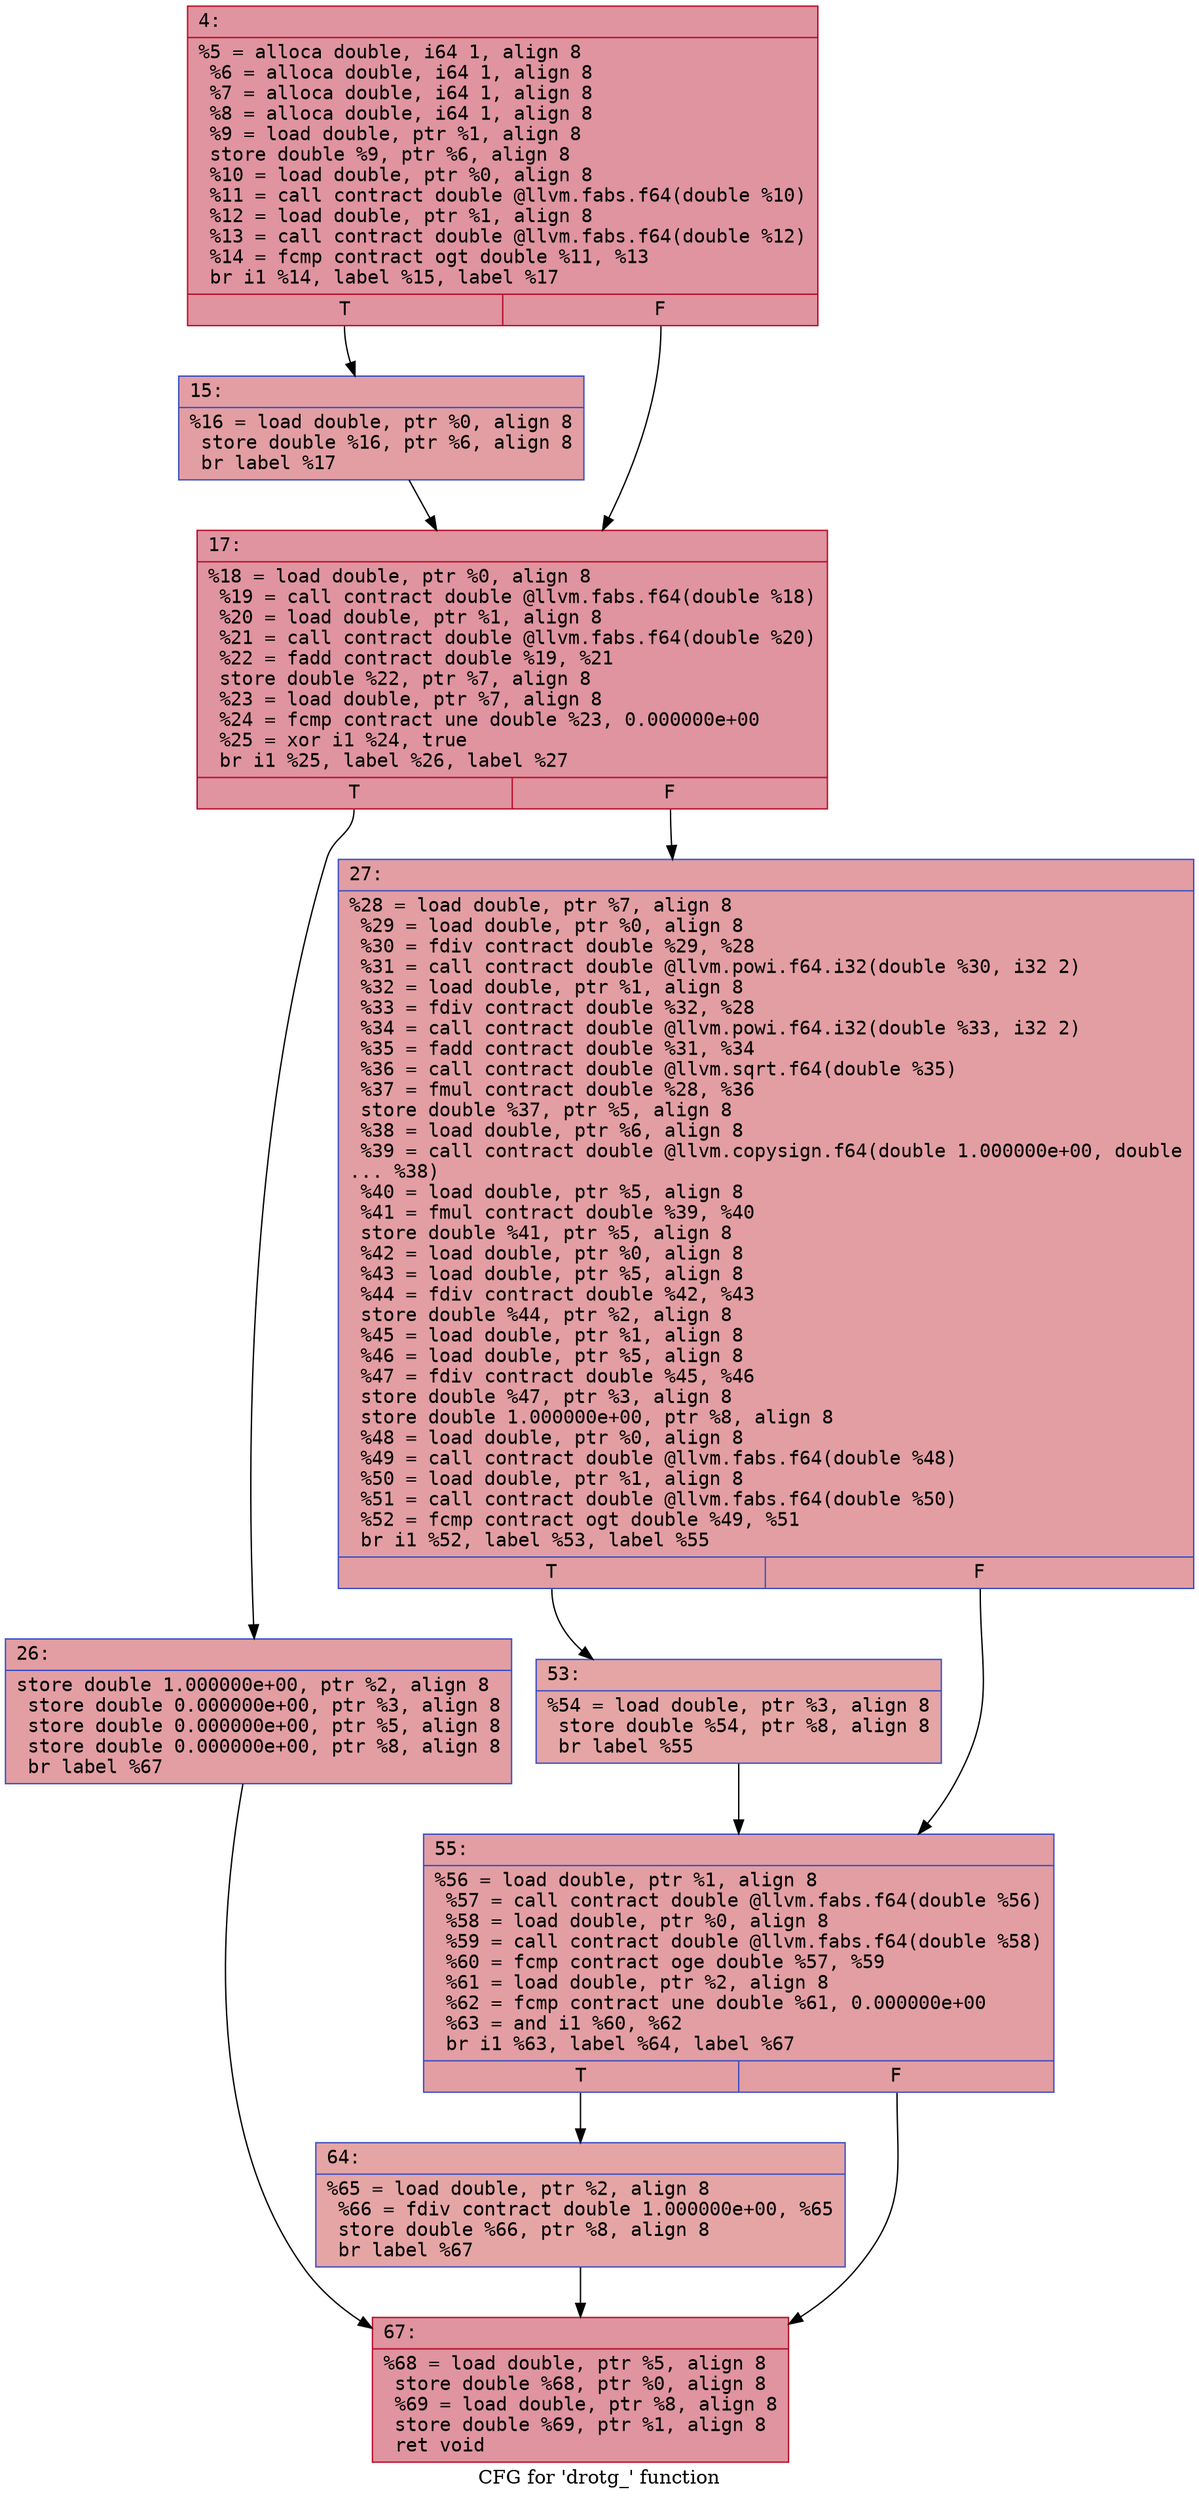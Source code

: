 digraph "CFG for 'drotg_' function" {
	label="CFG for 'drotg_' function";

	Node0x55ee100cc280 [shape=record,color="#b70d28ff", style=filled, fillcolor="#b70d2870" fontname="Courier",label="{4:\l|  %5 = alloca double, i64 1, align 8\l  %6 = alloca double, i64 1, align 8\l  %7 = alloca double, i64 1, align 8\l  %8 = alloca double, i64 1, align 8\l  %9 = load double, ptr %1, align 8\l  store double %9, ptr %6, align 8\l  %10 = load double, ptr %0, align 8\l  %11 = call contract double @llvm.fabs.f64(double %10)\l  %12 = load double, ptr %1, align 8\l  %13 = call contract double @llvm.fabs.f64(double %12)\l  %14 = fcmp contract ogt double %11, %13\l  br i1 %14, label %15, label %17\l|{<s0>T|<s1>F}}"];
	Node0x55ee100cc280:s0 -> Node0x55ee100cc960[tooltip="4 -> 15\nProbability 50.00%" ];
	Node0x55ee100cc280:s1 -> Node0x55ee100cc9b0[tooltip="4 -> 17\nProbability 50.00%" ];
	Node0x55ee100cc960 [shape=record,color="#3d50c3ff", style=filled, fillcolor="#be242e70" fontname="Courier",label="{15:\l|  %16 = load double, ptr %0, align 8\l  store double %16, ptr %6, align 8\l  br label %17\l}"];
	Node0x55ee100cc960 -> Node0x55ee100cc9b0[tooltip="15 -> 17\nProbability 100.00%" ];
	Node0x55ee100cc9b0 [shape=record,color="#b70d28ff", style=filled, fillcolor="#b70d2870" fontname="Courier",label="{17:\l|  %18 = load double, ptr %0, align 8\l  %19 = call contract double @llvm.fabs.f64(double %18)\l  %20 = load double, ptr %1, align 8\l  %21 = call contract double @llvm.fabs.f64(double %20)\l  %22 = fadd contract double %19, %21\l  store double %22, ptr %7, align 8\l  %23 = load double, ptr %7, align 8\l  %24 = fcmp contract une double %23, 0.000000e+00\l  %25 = xor i1 %24, true\l  br i1 %25, label %26, label %27\l|{<s0>T|<s1>F}}"];
	Node0x55ee100cc9b0:s0 -> Node0x55ee100cf6f0[tooltip="17 -> 26\nProbability 50.00%" ];
	Node0x55ee100cc9b0:s1 -> Node0x55ee100cf740[tooltip="17 -> 27\nProbability 50.00%" ];
	Node0x55ee100cf6f0 [shape=record,color="#3d50c3ff", style=filled, fillcolor="#be242e70" fontname="Courier",label="{26:\l|  store double 1.000000e+00, ptr %2, align 8\l  store double 0.000000e+00, ptr %3, align 8\l  store double 0.000000e+00, ptr %5, align 8\l  store double 0.000000e+00, ptr %8, align 8\l  br label %67\l}"];
	Node0x55ee100cf6f0 -> Node0x55ee100cfac0[tooltip="26 -> 67\nProbability 100.00%" ];
	Node0x55ee100cf740 [shape=record,color="#3d50c3ff", style=filled, fillcolor="#be242e70" fontname="Courier",label="{27:\l|  %28 = load double, ptr %7, align 8\l  %29 = load double, ptr %0, align 8\l  %30 = fdiv contract double %29, %28\l  %31 = call contract double @llvm.powi.f64.i32(double %30, i32 2)\l  %32 = load double, ptr %1, align 8\l  %33 = fdiv contract double %32, %28\l  %34 = call contract double @llvm.powi.f64.i32(double %33, i32 2)\l  %35 = fadd contract double %31, %34\l  %36 = call contract double @llvm.sqrt.f64(double %35)\l  %37 = fmul contract double %28, %36\l  store double %37, ptr %5, align 8\l  %38 = load double, ptr %6, align 8\l  %39 = call contract double @llvm.copysign.f64(double 1.000000e+00, double\l... %38)\l  %40 = load double, ptr %5, align 8\l  %41 = fmul contract double %39, %40\l  store double %41, ptr %5, align 8\l  %42 = load double, ptr %0, align 8\l  %43 = load double, ptr %5, align 8\l  %44 = fdiv contract double %42, %43\l  store double %44, ptr %2, align 8\l  %45 = load double, ptr %1, align 8\l  %46 = load double, ptr %5, align 8\l  %47 = fdiv contract double %45, %46\l  store double %47, ptr %3, align 8\l  store double 1.000000e+00, ptr %8, align 8\l  %48 = load double, ptr %0, align 8\l  %49 = call contract double @llvm.fabs.f64(double %48)\l  %50 = load double, ptr %1, align 8\l  %51 = call contract double @llvm.fabs.f64(double %50)\l  %52 = fcmp contract ogt double %49, %51\l  br i1 %52, label %53, label %55\l|{<s0>T|<s1>F}}"];
	Node0x55ee100cf740:s0 -> Node0x55ee100d1790[tooltip="27 -> 53\nProbability 50.00%" ];
	Node0x55ee100cf740:s1 -> Node0x55ee100d17e0[tooltip="27 -> 55\nProbability 50.00%" ];
	Node0x55ee100d1790 [shape=record,color="#3d50c3ff", style=filled, fillcolor="#c5333470" fontname="Courier",label="{53:\l|  %54 = load double, ptr %3, align 8\l  store double %54, ptr %8, align 8\l  br label %55\l}"];
	Node0x55ee100d1790 -> Node0x55ee100d17e0[tooltip="53 -> 55\nProbability 100.00%" ];
	Node0x55ee100d17e0 [shape=record,color="#3d50c3ff", style=filled, fillcolor="#be242e70" fontname="Courier",label="{55:\l|  %56 = load double, ptr %1, align 8\l  %57 = call contract double @llvm.fabs.f64(double %56)\l  %58 = load double, ptr %0, align 8\l  %59 = call contract double @llvm.fabs.f64(double %58)\l  %60 = fcmp contract oge double %57, %59\l  %61 = load double, ptr %2, align 8\l  %62 = fcmp contract une double %61, 0.000000e+00\l  %63 = and i1 %60, %62\l  br i1 %63, label %64, label %67\l|{<s0>T|<s1>F}}"];
	Node0x55ee100d17e0:s0 -> Node0x55ee100d1f80[tooltip="55 -> 64\nProbability 50.00%" ];
	Node0x55ee100d17e0:s1 -> Node0x55ee100cfac0[tooltip="55 -> 67\nProbability 50.00%" ];
	Node0x55ee100d1f80 [shape=record,color="#3d50c3ff", style=filled, fillcolor="#c5333470" fontname="Courier",label="{64:\l|  %65 = load double, ptr %2, align 8\l  %66 = fdiv contract double 1.000000e+00, %65\l  store double %66, ptr %8, align 8\l  br label %67\l}"];
	Node0x55ee100d1f80 -> Node0x55ee100cfac0[tooltip="64 -> 67\nProbability 100.00%" ];
	Node0x55ee100cfac0 [shape=record,color="#b70d28ff", style=filled, fillcolor="#b70d2870" fontname="Courier",label="{67:\l|  %68 = load double, ptr %5, align 8\l  store double %68, ptr %0, align 8\l  %69 = load double, ptr %8, align 8\l  store double %69, ptr %1, align 8\l  ret void\l}"];
}
